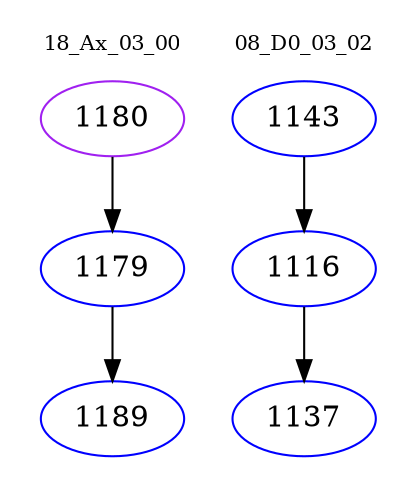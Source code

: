 digraph{
subgraph cluster_0 {
color = white
label = "18_Ax_03_00";
fontsize=10;
T0_1180 [label="1180", color="purple"]
T0_1180 -> T0_1179 [color="black"]
T0_1179 [label="1179", color="blue"]
T0_1179 -> T0_1189 [color="black"]
T0_1189 [label="1189", color="blue"]
}
subgraph cluster_1 {
color = white
label = "08_D0_03_02";
fontsize=10;
T1_1143 [label="1143", color="blue"]
T1_1143 -> T1_1116 [color="black"]
T1_1116 [label="1116", color="blue"]
T1_1116 -> T1_1137 [color="black"]
T1_1137 [label="1137", color="blue"]
}
}
